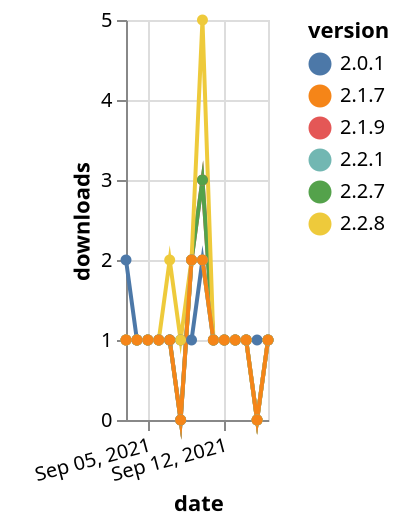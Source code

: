{"$schema": "https://vega.github.io/schema/vega-lite/v5.json", "description": "A simple bar chart with embedded data.", "data": {"values": [{"date": "2021-09-03", "total": 299, "delta": 1, "version": "2.1.9"}, {"date": "2021-09-04", "total": 300, "delta": 1, "version": "2.1.9"}, {"date": "2021-09-05", "total": 301, "delta": 1, "version": "2.1.9"}, {"date": "2021-09-06", "total": 302, "delta": 1, "version": "2.1.9"}, {"date": "2021-09-07", "total": 303, "delta": 1, "version": "2.1.9"}, {"date": "2021-09-08", "total": 303, "delta": 0, "version": "2.1.9"}, {"date": "2021-09-09", "total": 305, "delta": 2, "version": "2.1.9"}, {"date": "2021-09-10", "total": 308, "delta": 3, "version": "2.1.9"}, {"date": "2021-09-11", "total": 309, "delta": 1, "version": "2.1.9"}, {"date": "2021-09-12", "total": 310, "delta": 1, "version": "2.1.9"}, {"date": "2021-09-13", "total": 311, "delta": 1, "version": "2.1.9"}, {"date": "2021-09-14", "total": 312, "delta": 1, "version": "2.1.9"}, {"date": "2021-09-15", "total": 312, "delta": 0, "version": "2.1.9"}, {"date": "2021-09-16", "total": 313, "delta": 1, "version": "2.1.9"}, {"date": "2021-09-03", "total": 219, "delta": 2, "version": "2.0.1"}, {"date": "2021-09-04", "total": 220, "delta": 1, "version": "2.0.1"}, {"date": "2021-09-05", "total": 221, "delta": 1, "version": "2.0.1"}, {"date": "2021-09-06", "total": 222, "delta": 1, "version": "2.0.1"}, {"date": "2021-09-07", "total": 223, "delta": 1, "version": "2.0.1"}, {"date": "2021-09-08", "total": 224, "delta": 1, "version": "2.0.1"}, {"date": "2021-09-09", "total": 225, "delta": 1, "version": "2.0.1"}, {"date": "2021-09-10", "total": 227, "delta": 2, "version": "2.0.1"}, {"date": "2021-09-11", "total": 228, "delta": 1, "version": "2.0.1"}, {"date": "2021-09-12", "total": 229, "delta": 1, "version": "2.0.1"}, {"date": "2021-09-13", "total": 230, "delta": 1, "version": "2.0.1"}, {"date": "2021-09-14", "total": 231, "delta": 1, "version": "2.0.1"}, {"date": "2021-09-15", "total": 232, "delta": 1, "version": "2.0.1"}, {"date": "2021-09-16", "total": 233, "delta": 1, "version": "2.0.1"}, {"date": "2021-09-03", "total": 253, "delta": 1, "version": "2.2.7"}, {"date": "2021-09-04", "total": 254, "delta": 1, "version": "2.2.7"}, {"date": "2021-09-05", "total": 255, "delta": 1, "version": "2.2.7"}, {"date": "2021-09-06", "total": 256, "delta": 1, "version": "2.2.7"}, {"date": "2021-09-07", "total": 257, "delta": 1, "version": "2.2.7"}, {"date": "2021-09-08", "total": 257, "delta": 0, "version": "2.2.7"}, {"date": "2021-09-09", "total": 259, "delta": 2, "version": "2.2.7"}, {"date": "2021-09-10", "total": 262, "delta": 3, "version": "2.2.7"}, {"date": "2021-09-11", "total": 263, "delta": 1, "version": "2.2.7"}, {"date": "2021-09-12", "total": 264, "delta": 1, "version": "2.2.7"}, {"date": "2021-09-13", "total": 265, "delta": 1, "version": "2.2.7"}, {"date": "2021-09-14", "total": 266, "delta": 1, "version": "2.2.7"}, {"date": "2021-09-15", "total": 266, "delta": 0, "version": "2.2.7"}, {"date": "2021-09-16", "total": 267, "delta": 1, "version": "2.2.7"}, {"date": "2021-09-03", "total": 222, "delta": 1, "version": "2.2.8"}, {"date": "2021-09-04", "total": 223, "delta": 1, "version": "2.2.8"}, {"date": "2021-09-05", "total": 224, "delta": 1, "version": "2.2.8"}, {"date": "2021-09-06", "total": 225, "delta": 1, "version": "2.2.8"}, {"date": "2021-09-07", "total": 227, "delta": 2, "version": "2.2.8"}, {"date": "2021-09-08", "total": 228, "delta": 1, "version": "2.2.8"}, {"date": "2021-09-09", "total": 230, "delta": 2, "version": "2.2.8"}, {"date": "2021-09-10", "total": 235, "delta": 5, "version": "2.2.8"}, {"date": "2021-09-11", "total": 236, "delta": 1, "version": "2.2.8"}, {"date": "2021-09-12", "total": 237, "delta": 1, "version": "2.2.8"}, {"date": "2021-09-13", "total": 238, "delta": 1, "version": "2.2.8"}, {"date": "2021-09-14", "total": 239, "delta": 1, "version": "2.2.8"}, {"date": "2021-09-15", "total": 239, "delta": 0, "version": "2.2.8"}, {"date": "2021-09-16", "total": 240, "delta": 1, "version": "2.2.8"}, {"date": "2021-09-03", "total": 177, "delta": 1, "version": "2.2.1"}, {"date": "2021-09-04", "total": 178, "delta": 1, "version": "2.2.1"}, {"date": "2021-09-05", "total": 179, "delta": 1, "version": "2.2.1"}, {"date": "2021-09-06", "total": 180, "delta": 1, "version": "2.2.1"}, {"date": "2021-09-07", "total": 181, "delta": 1, "version": "2.2.1"}, {"date": "2021-09-08", "total": 181, "delta": 0, "version": "2.2.1"}, {"date": "2021-09-09", "total": 183, "delta": 2, "version": "2.2.1"}, {"date": "2021-09-10", "total": 185, "delta": 2, "version": "2.2.1"}, {"date": "2021-09-11", "total": 186, "delta": 1, "version": "2.2.1"}, {"date": "2021-09-12", "total": 187, "delta": 1, "version": "2.2.1"}, {"date": "2021-09-13", "total": 188, "delta": 1, "version": "2.2.1"}, {"date": "2021-09-14", "total": 189, "delta": 1, "version": "2.2.1"}, {"date": "2021-09-15", "total": 189, "delta": 0, "version": "2.2.1"}, {"date": "2021-09-16", "total": 190, "delta": 1, "version": "2.2.1"}, {"date": "2021-09-03", "total": 211, "delta": 1, "version": "2.1.7"}, {"date": "2021-09-04", "total": 212, "delta": 1, "version": "2.1.7"}, {"date": "2021-09-05", "total": 213, "delta": 1, "version": "2.1.7"}, {"date": "2021-09-06", "total": 214, "delta": 1, "version": "2.1.7"}, {"date": "2021-09-07", "total": 215, "delta": 1, "version": "2.1.7"}, {"date": "2021-09-08", "total": 215, "delta": 0, "version": "2.1.7"}, {"date": "2021-09-09", "total": 217, "delta": 2, "version": "2.1.7"}, {"date": "2021-09-10", "total": 219, "delta": 2, "version": "2.1.7"}, {"date": "2021-09-11", "total": 220, "delta": 1, "version": "2.1.7"}, {"date": "2021-09-12", "total": 221, "delta": 1, "version": "2.1.7"}, {"date": "2021-09-13", "total": 222, "delta": 1, "version": "2.1.7"}, {"date": "2021-09-14", "total": 223, "delta": 1, "version": "2.1.7"}, {"date": "2021-09-15", "total": 223, "delta": 0, "version": "2.1.7"}, {"date": "2021-09-16", "total": 224, "delta": 1, "version": "2.1.7"}]}, "width": "container", "mark": {"type": "line", "point": {"filled": true}}, "encoding": {"x": {"field": "date", "type": "temporal", "timeUnit": "yearmonthdate", "title": "date", "axis": {"labelAngle": -15}}, "y": {"field": "delta", "type": "quantitative", "title": "downloads"}, "color": {"field": "version", "type": "nominal"}, "tooltip": {"field": "delta"}}}